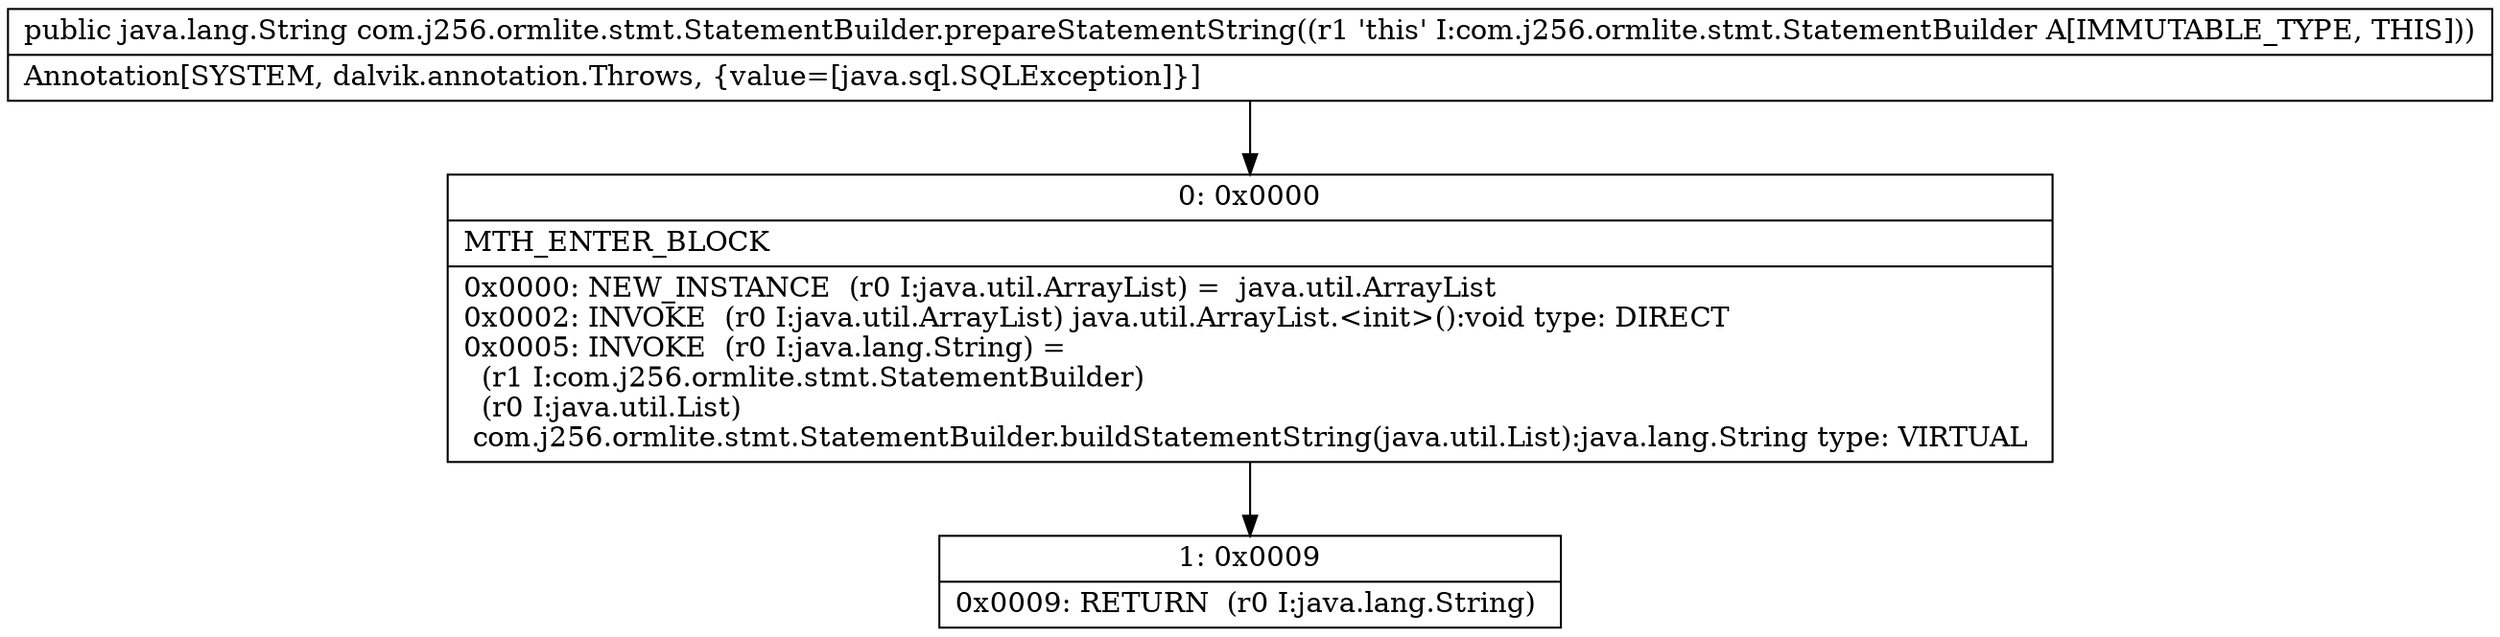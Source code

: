 digraph "CFG forcom.j256.ormlite.stmt.StatementBuilder.prepareStatementString()Ljava\/lang\/String;" {
Node_0 [shape=record,label="{0\:\ 0x0000|MTH_ENTER_BLOCK\l|0x0000: NEW_INSTANCE  (r0 I:java.util.ArrayList) =  java.util.ArrayList \l0x0002: INVOKE  (r0 I:java.util.ArrayList) java.util.ArrayList.\<init\>():void type: DIRECT \l0x0005: INVOKE  (r0 I:java.lang.String) = \l  (r1 I:com.j256.ormlite.stmt.StatementBuilder)\l  (r0 I:java.util.List)\l com.j256.ormlite.stmt.StatementBuilder.buildStatementString(java.util.List):java.lang.String type: VIRTUAL \l}"];
Node_1 [shape=record,label="{1\:\ 0x0009|0x0009: RETURN  (r0 I:java.lang.String) \l}"];
MethodNode[shape=record,label="{public java.lang.String com.j256.ormlite.stmt.StatementBuilder.prepareStatementString((r1 'this' I:com.j256.ormlite.stmt.StatementBuilder A[IMMUTABLE_TYPE, THIS]))  | Annotation[SYSTEM, dalvik.annotation.Throws, \{value=[java.sql.SQLException]\}]\l}"];
MethodNode -> Node_0;
Node_0 -> Node_1;
}

